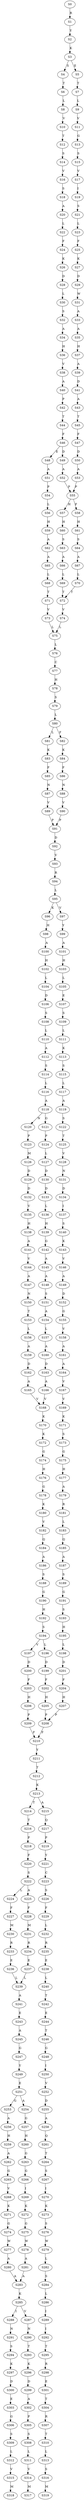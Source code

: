 strict digraph  {
	S0 -> S1 [ label = R ];
	S1 -> S2 [ label = Y ];
	S2 -> S3 [ label = K ];
	S3 -> S4 [ label = S ];
	S3 -> S5 [ label = E ];
	S4 -> S6 [ label = T ];
	S5 -> S7 [ label = T ];
	S6 -> S8 [ label = L ];
	S7 -> S9 [ label = L ];
	S8 -> S10 [ label = V ];
	S9 -> S11 [ label = V ];
	S10 -> S12 [ label = T ];
	S11 -> S13 [ label = G ];
	S12 -> S14 [ label = S ];
	S13 -> S15 [ label = S ];
	S14 -> S16 [ label = V ];
	S15 -> S17 [ label = V ];
	S16 -> S18 [ label = S ];
	S17 -> S19 [ label = I ];
	S18 -> S20 [ label = A ];
	S19 -> S21 [ label = S ];
	S20 -> S22 [ label = L ];
	S21 -> S23 [ label = L ];
	S22 -> S24 [ label = F ];
	S23 -> S25 [ label = F ];
	S24 -> S26 [ label = K ];
	S25 -> S27 [ label = K ];
	S26 -> S28 [ label = D ];
	S27 -> S29 [ label = D ];
	S28 -> S30 [ label = L ];
	S29 -> S31 [ label = W ];
	S30 -> S32 [ label = S ];
	S31 -> S33 [ label = A ];
	S32 -> S34 [ label = A ];
	S33 -> S35 [ label = A ];
	S34 -> S36 [ label = H ];
	S35 -> S37 [ label = H ];
	S36 -> S38 [ label = V ];
	S37 -> S39 [ label = A ];
	S38 -> S40 [ label = A ];
	S39 -> S41 [ label = D ];
	S40 -> S42 [ label = P ];
	S41 -> S43 [ label = A ];
	S42 -> S44 [ label = T ];
	S43 -> S45 [ label = T ];
	S44 -> S46 [ label = F ];
	S45 -> S47 [ label = F ];
	S46 -> S48 [ label = E ];
	S46 -> S49 [ label = D ];
	S47 -> S50 [ label = D ];
	S48 -> S51 [ label = A ];
	S49 -> S52 [ label = A ];
	S50 -> S53 [ label = A ];
	S51 -> S54 [ label = P ];
	S52 -> S55 [ label = P ];
	S53 -> S55 [ label = P ];
	S54 -> S56 [ label = L ];
	S55 -> S57 [ label = H ];
	S55 -> S58 [ label = F ];
	S56 -> S59 [ label = H ];
	S57 -> S60 [ label = H ];
	S58 -> S61 [ label = H ];
	S59 -> S62 [ label = A ];
	S60 -> S63 [ label = S ];
	S61 -> S64 [ label = S ];
	S62 -> S65 [ label = A ];
	S63 -> S66 [ label = A ];
	S64 -> S67 [ label = A ];
	S65 -> S68 [ label = L ];
	S66 -> S69 [ label = L ];
	S67 -> S70 [ label = L ];
	S68 -> S71 [ label = T ];
	S69 -> S72 [ label = T ];
	S70 -> S72 [ label = T ];
	S71 -> S73 [ label = V ];
	S72 -> S74 [ label = V ];
	S73 -> S75 [ label = L ];
	S74 -> S75 [ label = L ];
	S75 -> S76 [ label = L ];
	S76 -> S77 [ label = C ];
	S77 -> S78 [ label = H ];
	S78 -> S79 [ label = S ];
	S79 -> S80 [ label = L ];
	S80 -> S81 [ label = L ];
	S80 -> S82 [ label = F ];
	S81 -> S83 [ label = K ];
	S82 -> S84 [ label = K ];
	S83 -> S85 [ label = F ];
	S84 -> S86 [ label = F ];
	S85 -> S87 [ label = N ];
	S86 -> S88 [ label = N ];
	S87 -> S89 [ label = V ];
	S88 -> S90 [ label = V ];
	S89 -> S91 [ label = P ];
	S90 -> S91 [ label = P ];
	S91 -> S92 [ label = D ];
	S92 -> S93 [ label = V ];
	S93 -> S94 [ label = R ];
	S94 -> S95 [ label = L ];
	S95 -> S96 [ label = K ];
	S95 -> S97 [ label = V ];
	S96 -> S98 [ label = H ];
	S97 -> S99 [ label = Y ];
	S98 -> S100 [ label = A ];
	S99 -> S101 [ label = A ];
	S100 -> S102 [ label = H ];
	S101 -> S103 [ label = H ];
	S102 -> S104 [ label = L ];
	S103 -> S105 [ label = L ];
	S104 -> S106 [ label = D ];
	S105 -> S107 [ label = E ];
	S106 -> S108 [ label = S ];
	S107 -> S109 [ label = S ];
	S108 -> S110 [ label = L ];
	S109 -> S111 [ label = L ];
	S110 -> S112 [ label = A ];
	S111 -> S113 [ label = K ];
	S112 -> S114 [ label = S ];
	S113 -> S115 [ label = S ];
	S114 -> S116 [ label = L ];
	S115 -> S117 [ label = L ];
	S116 -> S118 [ label = A ];
	S117 -> S119 [ label = A ];
	S118 -> S120 [ label = N ];
	S118 -> S121 [ label = G ];
	S119 -> S122 [ label = S ];
	S120 -> S123 [ label = P ];
	S121 -> S124 [ label = P ];
	S122 -> S125 [ label = T ];
	S123 -> S126 [ label = M ];
	S124 -> S127 [ label = L ];
	S125 -> S128 [ label = V ];
	S126 -> S129 [ label = D ];
	S127 -> S130 [ label = D ];
	S128 -> S131 [ label = N ];
	S129 -> S132 [ label = D ];
	S130 -> S133 [ label = D ];
	S131 -> S134 [ label = D ];
	S132 -> S135 [ label = V ];
	S133 -> S136 [ label = L ];
	S134 -> S137 [ label = I ];
	S135 -> S138 [ label = H ];
	S136 -> S139 [ label = H ];
	S137 -> S140 [ label = S ];
	S138 -> S141 [ label = A ];
	S139 -> S142 [ label = G ];
	S140 -> S143 [ label = K ];
	S141 -> S144 [ label = V ];
	S142 -> S145 [ label = A ];
	S143 -> S146 [ label = V ];
	S144 -> S147 [ label = A ];
	S145 -> S148 [ label = A ];
	S146 -> S149 [ label = A ];
	S147 -> S150 [ label = N ];
	S148 -> S151 [ label = S ];
	S149 -> S152 [ label = D ];
	S150 -> S153 [ label = T ];
	S151 -> S154 [ label = A ];
	S152 -> S155 [ label = G ];
	S153 -> S156 [ label = L ];
	S154 -> S157 [ label = L ];
	S155 -> S158 [ label = V ];
	S156 -> S159 [ label = A ];
	S157 -> S160 [ label = A ];
	S158 -> S161 [ label = A ];
	S159 -> S162 [ label = D ];
	S160 -> S163 [ label = D ];
	S161 -> S164 [ label = A ];
	S162 -> S165 [ label = A ];
	S163 -> S166 [ label = A ];
	S164 -> S167 [ label = V ];
	S165 -> S168 [ label = V ];
	S166 -> S168 [ label = V ];
	S167 -> S169 [ label = V ];
	S168 -> S170 [ label = K ];
	S169 -> S171 [ label = K ];
	S170 -> S172 [ label = K ];
	S171 -> S173 [ label = S ];
	S172 -> S174 [ label = G ];
	S173 -> S175 [ label = G ];
	S174 -> S176 [ label = H ];
	S175 -> S177 [ label = H ];
	S176 -> S178 [ label = G ];
	S177 -> S179 [ label = A ];
	S178 -> S180 [ label = K ];
	S179 -> S181 [ label = R ];
	S180 -> S182 [ label = V ];
	S181 -> S183 [ label = L ];
	S182 -> S184 [ label = Q ];
	S183 -> S185 [ label = Q ];
	S184 -> S186 [ label = A ];
	S185 -> S187 [ label = A ];
	S186 -> S188 [ label = S ];
	S187 -> S189 [ label = S ];
	S188 -> S190 [ label = G ];
	S189 -> S191 [ label = G ];
	S190 -> S192 [ label = H ];
	S191 -> S193 [ label = S ];
	S192 -> S194 [ label = S ];
	S193 -> S195 [ label = H ];
	S194 -> S196 [ label = L ];
	S194 -> S197 [ label = V ];
	S195 -> S198 [ label = L ];
	S196 -> S199 [ label = D ];
	S197 -> S200 [ label = D ];
	S198 -> S201 [ label = D ];
	S199 -> S202 [ label = F ];
	S200 -> S203 [ label = F ];
	S201 -> S204 [ label = F ];
	S202 -> S205 [ label = H ];
	S203 -> S206 [ label = H ];
	S204 -> S207 [ label = H ];
	S205 -> S208 [ label = P ];
	S206 -> S209 [ label = P ];
	S207 -> S208 [ label = P ];
	S208 -> S210 [ label = F ];
	S209 -> S210 [ label = F ];
	S210 -> S211 [ label = Y ];
	S211 -> S212 [ label = T ];
	S212 -> S213 [ label = K ];
	S213 -> S214 [ label = T ];
	S213 -> S215 [ label = A ];
	S214 -> S216 [ label = T ];
	S215 -> S217 [ label = Q ];
	S216 -> S218 [ label = P ];
	S217 -> S219 [ label = P ];
	S218 -> S220 [ label = F ];
	S219 -> S221 [ label = Y ];
	S220 -> S222 [ label = S ];
	S221 -> S223 [ label = C ];
	S222 -> S224 [ label = L ];
	S222 -> S225 [ label = A ];
	S223 -> S226 [ label = S ];
	S224 -> S227 [ label = F ];
	S225 -> S228 [ label = F ];
	S226 -> S229 [ label = F ];
	S227 -> S230 [ label = M ];
	S228 -> S231 [ label = M ];
	S229 -> S232 [ label = L ];
	S230 -> S233 [ label = R ];
	S231 -> S234 [ label = R ];
	S232 -> S235 [ label = R ];
	S233 -> S236 [ label = E ];
	S234 -> S237 [ label = E ];
	S235 -> S238 [ label = E ];
	S236 -> S239 [ label = L ];
	S237 -> S239 [ label = L ];
	S238 -> S240 [ label = L ];
	S239 -> S241 [ label = A ];
	S240 -> S242 [ label = T ];
	S241 -> S243 [ label = E ];
	S242 -> S244 [ label = E ];
	S243 -> S245 [ label = A ];
	S244 -> S246 [ label = T ];
	S245 -> S247 [ label = G ];
	S246 -> S248 [ label = G ];
	S247 -> S249 [ label = Y ];
	S248 -> S250 [ label = I ];
	S249 -> S251 [ label = E ];
	S250 -> S252 [ label = V ];
	S251 -> S253 [ label = G ];
	S251 -> S254 [ label = A ];
	S252 -> S255 [ label = D ];
	S253 -> S256 [ label = A ];
	S254 -> S257 [ label = G ];
	S255 -> S258 [ label = A ];
	S256 -> S259 [ label = H ];
	S257 -> S260 [ label = H ];
	S258 -> S261 [ label = Q ];
	S259 -> S262 [ label = A ];
	S260 -> S263 [ label = G ];
	S261 -> S264 [ label = T ];
	S262 -> S265 [ label = G ];
	S263 -> S266 [ label = G ];
	S264 -> S267 [ label = S ];
	S265 -> S268 [ label = V ];
	S266 -> S269 [ label = I ];
	S267 -> S270 [ label = I ];
	S268 -> S271 [ label = K ];
	S269 -> S272 [ label = K ];
	S270 -> S273 [ label = K ];
	S271 -> S274 [ label = G ];
	S272 -> S275 [ label = G ];
	S273 -> S276 [ label = S ];
	S274 -> S277 [ label = W ];
	S275 -> S278 [ label = W ];
	S276 -> S279 [ label = W ];
	S277 -> S280 [ label = A ];
	S278 -> S281 [ label = A ];
	S279 -> S282 [ label = L ];
	S280 -> S283 [ label = A ];
	S281 -> S283 [ label = A ];
	S282 -> S284 [ label = S ];
	S283 -> S285 [ label = K ];
	S284 -> S286 [ label = L ];
	S285 -> S287 [ label = V ];
	S285 -> S288 [ label = I ];
	S286 -> S289 [ label = I ];
	S287 -> S290 [ label = N ];
	S288 -> S291 [ label = N ];
	S289 -> S292 [ label = I ];
	S290 -> S293 [ label = T ];
	S291 -> S294 [ label = S ];
	S292 -> S295 [ label = T ];
	S293 -> S296 [ label = K ];
	S294 -> S297 [ label = K ];
	S295 -> S298 [ label = R ];
	S296 -> S299 [ label = D ];
	S297 -> S300 [ label = D ];
	S298 -> S301 [ label = E ];
	S299 -> S302 [ label = A ];
	S300 -> S303 [ label = E ];
	S301 -> S304 [ label = T ];
	S302 -> S305 [ label = P ];
	S303 -> S306 [ label = G ];
	S304 -> S307 [ label = R ];
	S305 -> S308 [ label = S ];
	S306 -> S309 [ label = S ];
	S307 -> S310 [ label = T ];
	S308 -> S311 [ label = L ];
	S309 -> S312 [ label = L ];
	S310 -> S313 [ label = L ];
	S311 -> S314 [ label = V ];
	S312 -> S315 [ label = V ];
	S313 -> S316 [ label = S ];
	S314 -> S317 [ label = M ];
	S315 -> S318 [ label = M ];
	S316 -> S319 [ label = M ];
}
